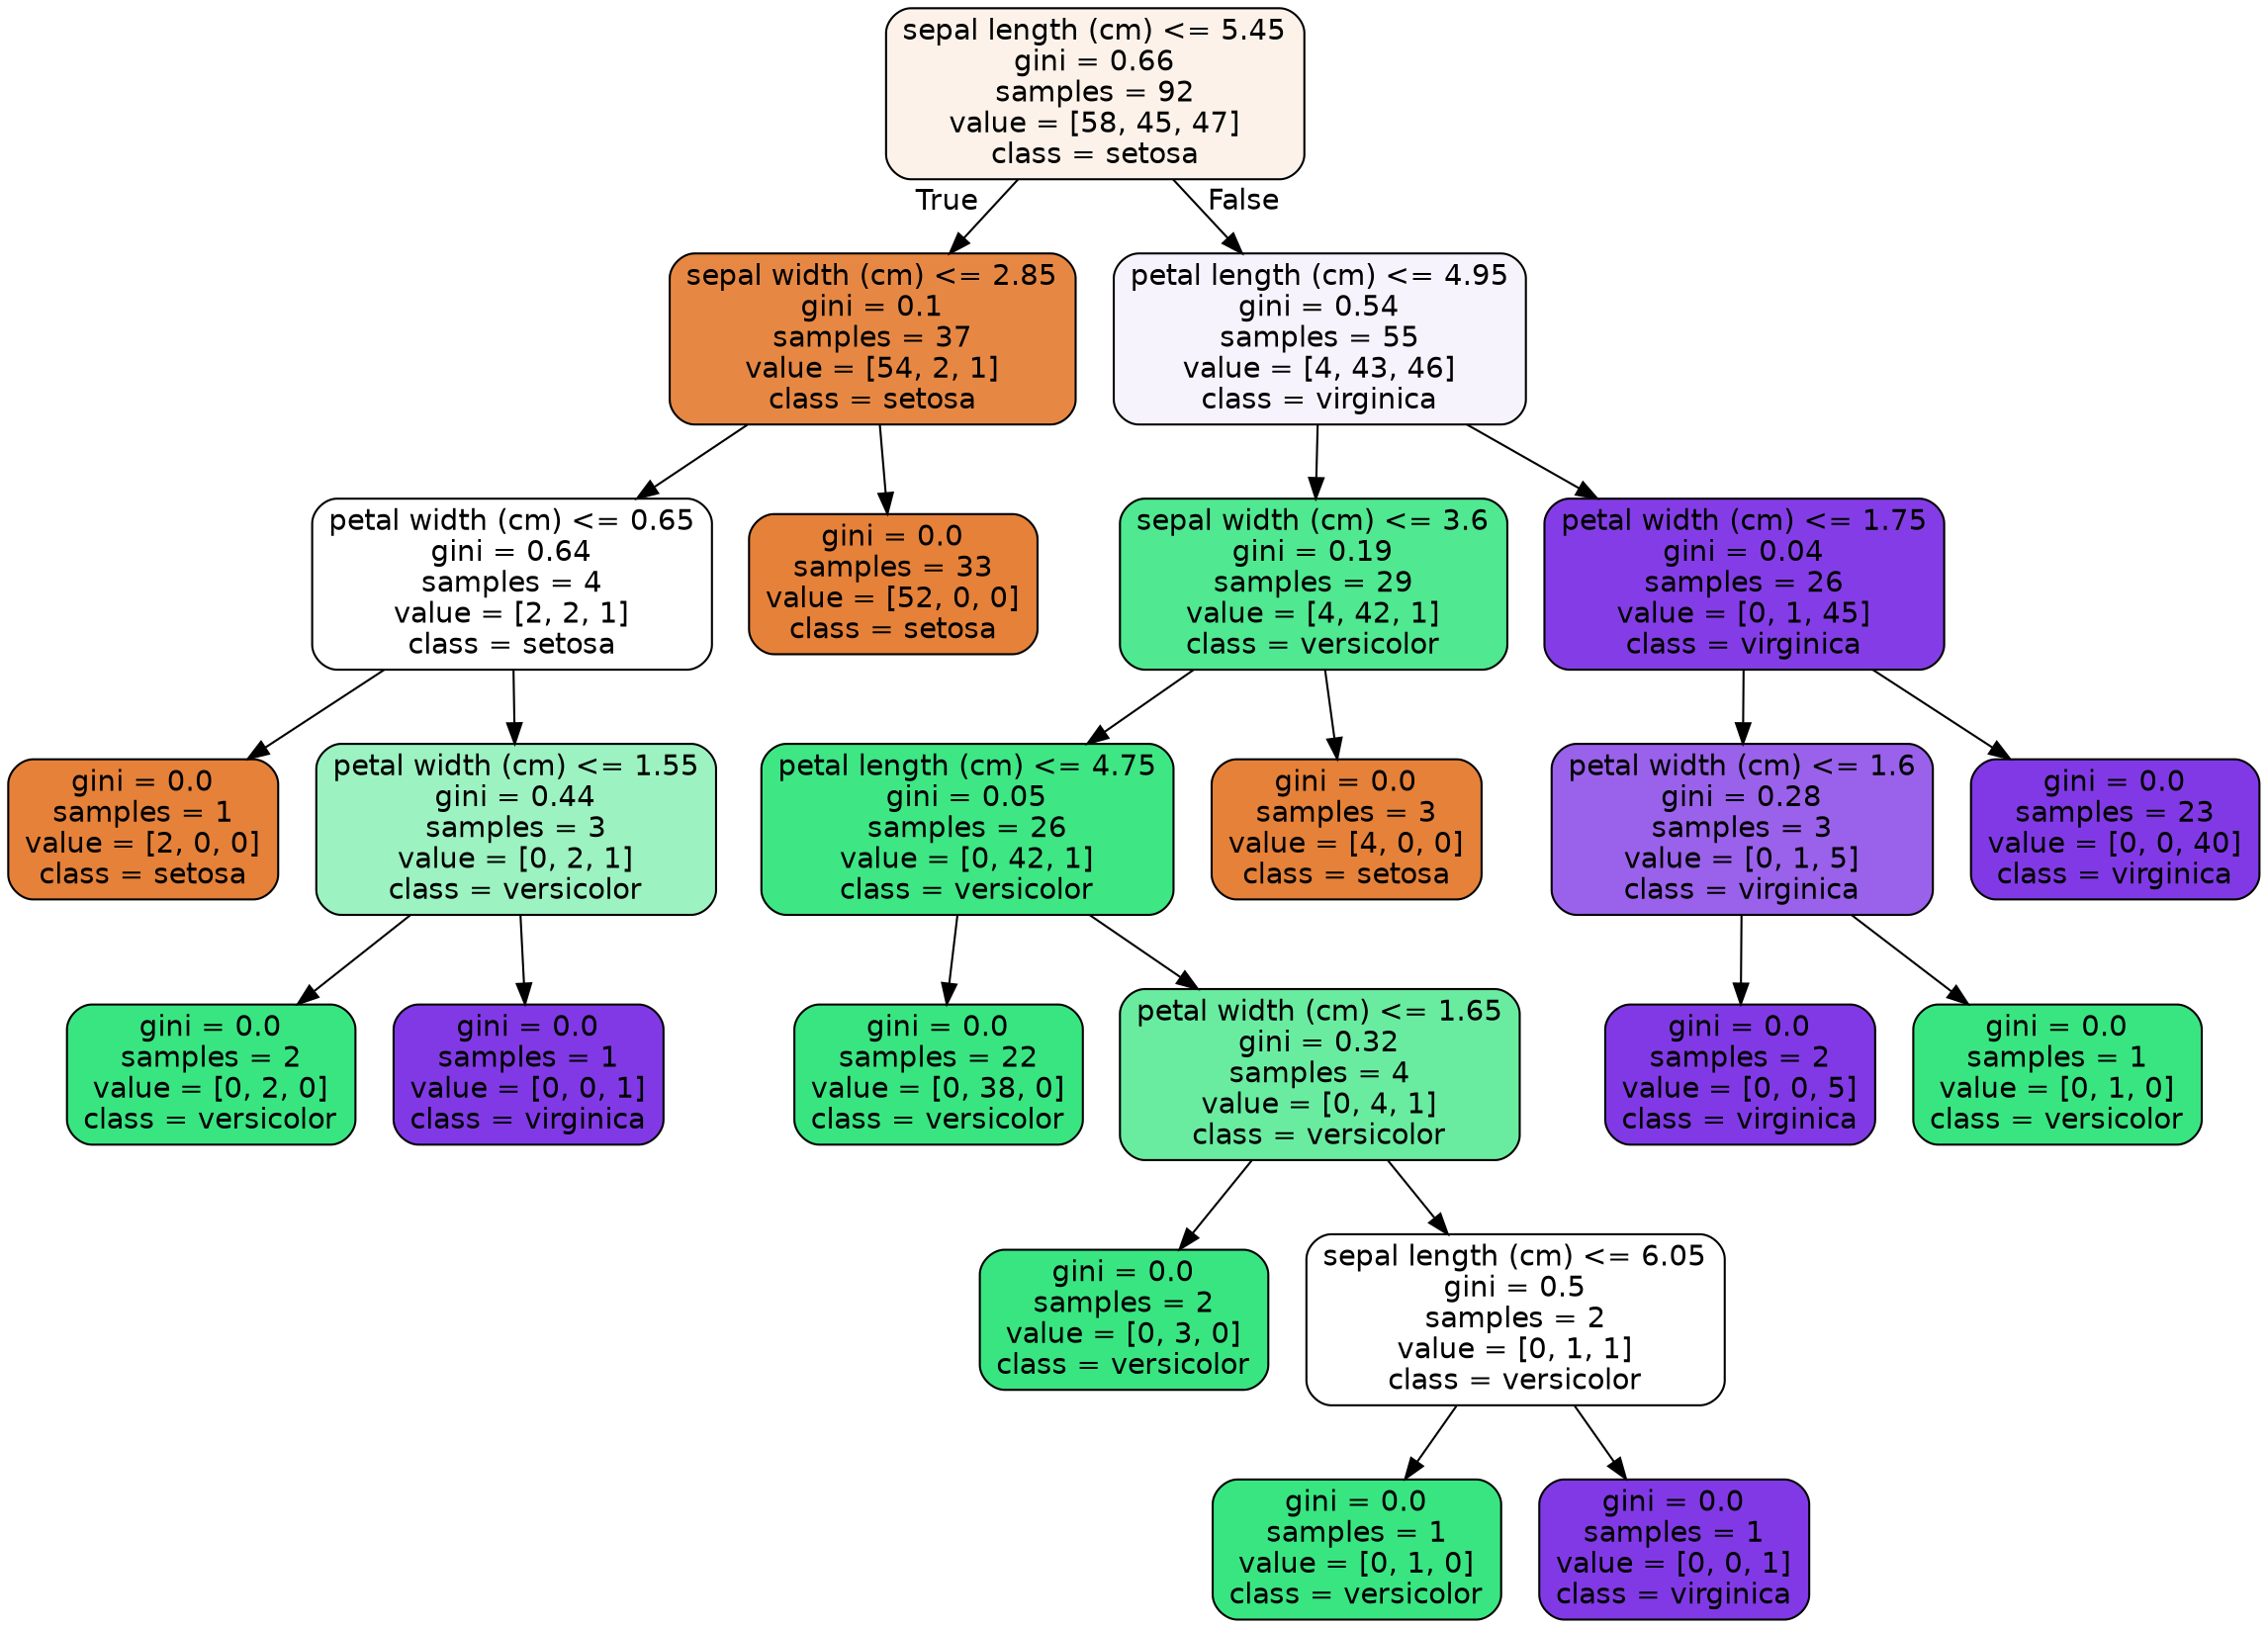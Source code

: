 digraph Tree {
node [shape=box, style="filled, rounded", color="black", fontname=helvetica] ;
edge [fontname=helvetica] ;
0 [label="sepal length (cm) <= 5.45\ngini = 0.66\nsamples = 92\nvalue = [58, 45, 47]\nclass = setosa", fillcolor="#fcf2ea"] ;
1 [label="sepal width (cm) <= 2.85\ngini = 0.1\nsamples = 37\nvalue = [54, 2, 1]\nclass = setosa", fillcolor="#e68844"] ;
0 -> 1 [labeldistance=2.5, labelangle=45, headlabel="True"] ;
2 [label="petal width (cm) <= 0.65\ngini = 0.64\nsamples = 4\nvalue = [2, 2, 1]\nclass = setosa", fillcolor="#ffffff"] ;
1 -> 2 ;
3 [label="gini = 0.0\nsamples = 1\nvalue = [2, 0, 0]\nclass = setosa", fillcolor="#e58139"] ;
2 -> 3 ;
4 [label="petal width (cm) <= 1.55\ngini = 0.44\nsamples = 3\nvalue = [0, 2, 1]\nclass = versicolor", fillcolor="#9cf2c0"] ;
2 -> 4 ;
5 [label="gini = 0.0\nsamples = 2\nvalue = [0, 2, 0]\nclass = versicolor", fillcolor="#39e581"] ;
4 -> 5 ;
6 [label="gini = 0.0\nsamples = 1\nvalue = [0, 0, 1]\nclass = virginica", fillcolor="#8139e5"] ;
4 -> 6 ;
7 [label="gini = 0.0\nsamples = 33\nvalue = [52, 0, 0]\nclass = setosa", fillcolor="#e58139"] ;
1 -> 7 ;
8 [label="petal length (cm) <= 4.95\ngini = 0.54\nsamples = 55\nvalue = [4, 43, 46]\nclass = virginica", fillcolor="#f7f3fd"] ;
0 -> 8 [labeldistance=2.5, labelangle=-45, headlabel="False"] ;
9 [label="sepal width (cm) <= 3.6\ngini = 0.19\nsamples = 29\nvalue = [4, 42, 1]\nclass = versicolor", fillcolor="#50e890"] ;
8 -> 9 ;
10 [label="petal length (cm) <= 4.75\ngini = 0.05\nsamples = 26\nvalue = [0, 42, 1]\nclass = versicolor", fillcolor="#3ee684"] ;
9 -> 10 ;
11 [label="gini = 0.0\nsamples = 22\nvalue = [0, 38, 0]\nclass = versicolor", fillcolor="#39e581"] ;
10 -> 11 ;
12 [label="petal width (cm) <= 1.65\ngini = 0.32\nsamples = 4\nvalue = [0, 4, 1]\nclass = versicolor", fillcolor="#6aeca0"] ;
10 -> 12 ;
13 [label="gini = 0.0\nsamples = 2\nvalue = [0, 3, 0]\nclass = versicolor", fillcolor="#39e581"] ;
12 -> 13 ;
14 [label="sepal length (cm) <= 6.05\ngini = 0.5\nsamples = 2\nvalue = [0, 1, 1]\nclass = versicolor", fillcolor="#ffffff"] ;
12 -> 14 ;
15 [label="gini = 0.0\nsamples = 1\nvalue = [0, 1, 0]\nclass = versicolor", fillcolor="#39e581"] ;
14 -> 15 ;
16 [label="gini = 0.0\nsamples = 1\nvalue = [0, 0, 1]\nclass = virginica", fillcolor="#8139e5"] ;
14 -> 16 ;
17 [label="gini = 0.0\nsamples = 3\nvalue = [4, 0, 0]\nclass = setosa", fillcolor="#e58139"] ;
9 -> 17 ;
18 [label="petal width (cm) <= 1.75\ngini = 0.04\nsamples = 26\nvalue = [0, 1, 45]\nclass = virginica", fillcolor="#843de6"] ;
8 -> 18 ;
19 [label="petal width (cm) <= 1.6\ngini = 0.28\nsamples = 3\nvalue = [0, 1, 5]\nclass = virginica", fillcolor="#9a61ea"] ;
18 -> 19 ;
20 [label="gini = 0.0\nsamples = 2\nvalue = [0, 0, 5]\nclass = virginica", fillcolor="#8139e5"] ;
19 -> 20 ;
21 [label="gini = 0.0\nsamples = 1\nvalue = [0, 1, 0]\nclass = versicolor", fillcolor="#39e581"] ;
19 -> 21 ;
22 [label="gini = 0.0\nsamples = 23\nvalue = [0, 0, 40]\nclass = virginica", fillcolor="#8139e5"] ;
18 -> 22 ;
}